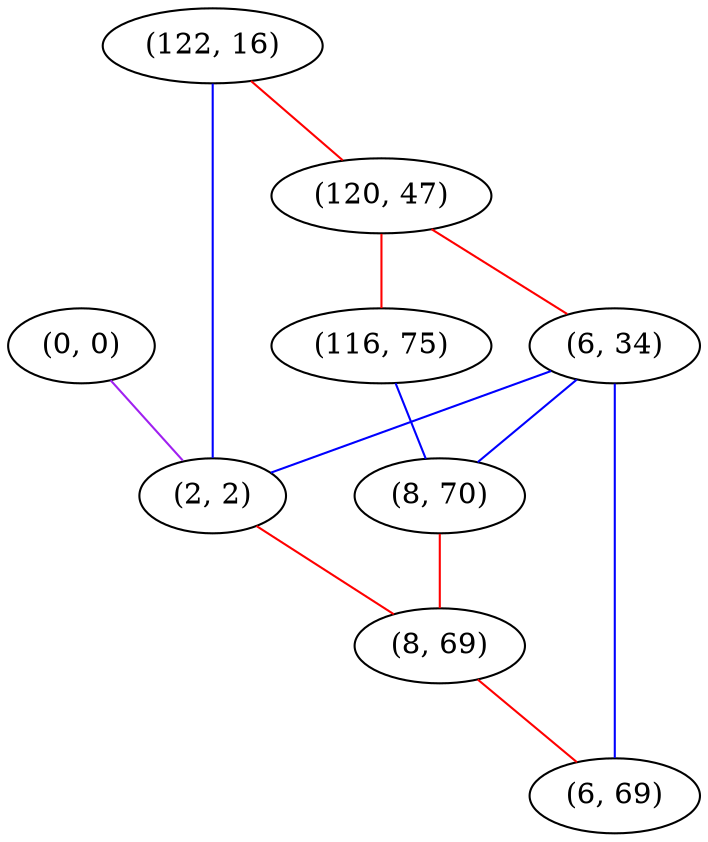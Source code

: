 graph "" {
"(0, 0)";
"(122, 16)";
"(120, 47)";
"(6, 34)";
"(116, 75)";
"(2, 2)";
"(8, 70)";
"(8, 69)";
"(6, 69)";
"(0, 0)" -- "(2, 2)"  [color=purple, key=0, weight=4];
"(122, 16)" -- "(120, 47)"  [color=red, key=0, weight=1];
"(122, 16)" -- "(2, 2)"  [color=blue, key=0, weight=3];
"(120, 47)" -- "(6, 34)"  [color=red, key=0, weight=1];
"(120, 47)" -- "(116, 75)"  [color=red, key=0, weight=1];
"(6, 34)" -- "(8, 70)"  [color=blue, key=0, weight=3];
"(6, 34)" -- "(6, 69)"  [color=blue, key=0, weight=3];
"(6, 34)" -- "(2, 2)"  [color=blue, key=0, weight=3];
"(116, 75)" -- "(8, 70)"  [color=blue, key=0, weight=3];
"(2, 2)" -- "(8, 69)"  [color=red, key=0, weight=1];
"(8, 70)" -- "(8, 69)"  [color=red, key=0, weight=1];
"(8, 69)" -- "(6, 69)"  [color=red, key=0, weight=1];
}
